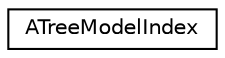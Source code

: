 digraph "Graphical Class Hierarchy"
{
 // LATEX_PDF_SIZE
  edge [fontname="Helvetica",fontsize="10",labelfontname="Helvetica",labelfontsize="10"];
  node [fontname="Helvetica",fontsize="10",shape=record];
  rankdir="LR";
  Node0 [label="ATreeModelIndex",height=0.2,width=0.4,color="black", fillcolor="white", style="filled",URL="$classATreeModelIndex.html",tooltip="Valid index of ITreeModel."];
}
